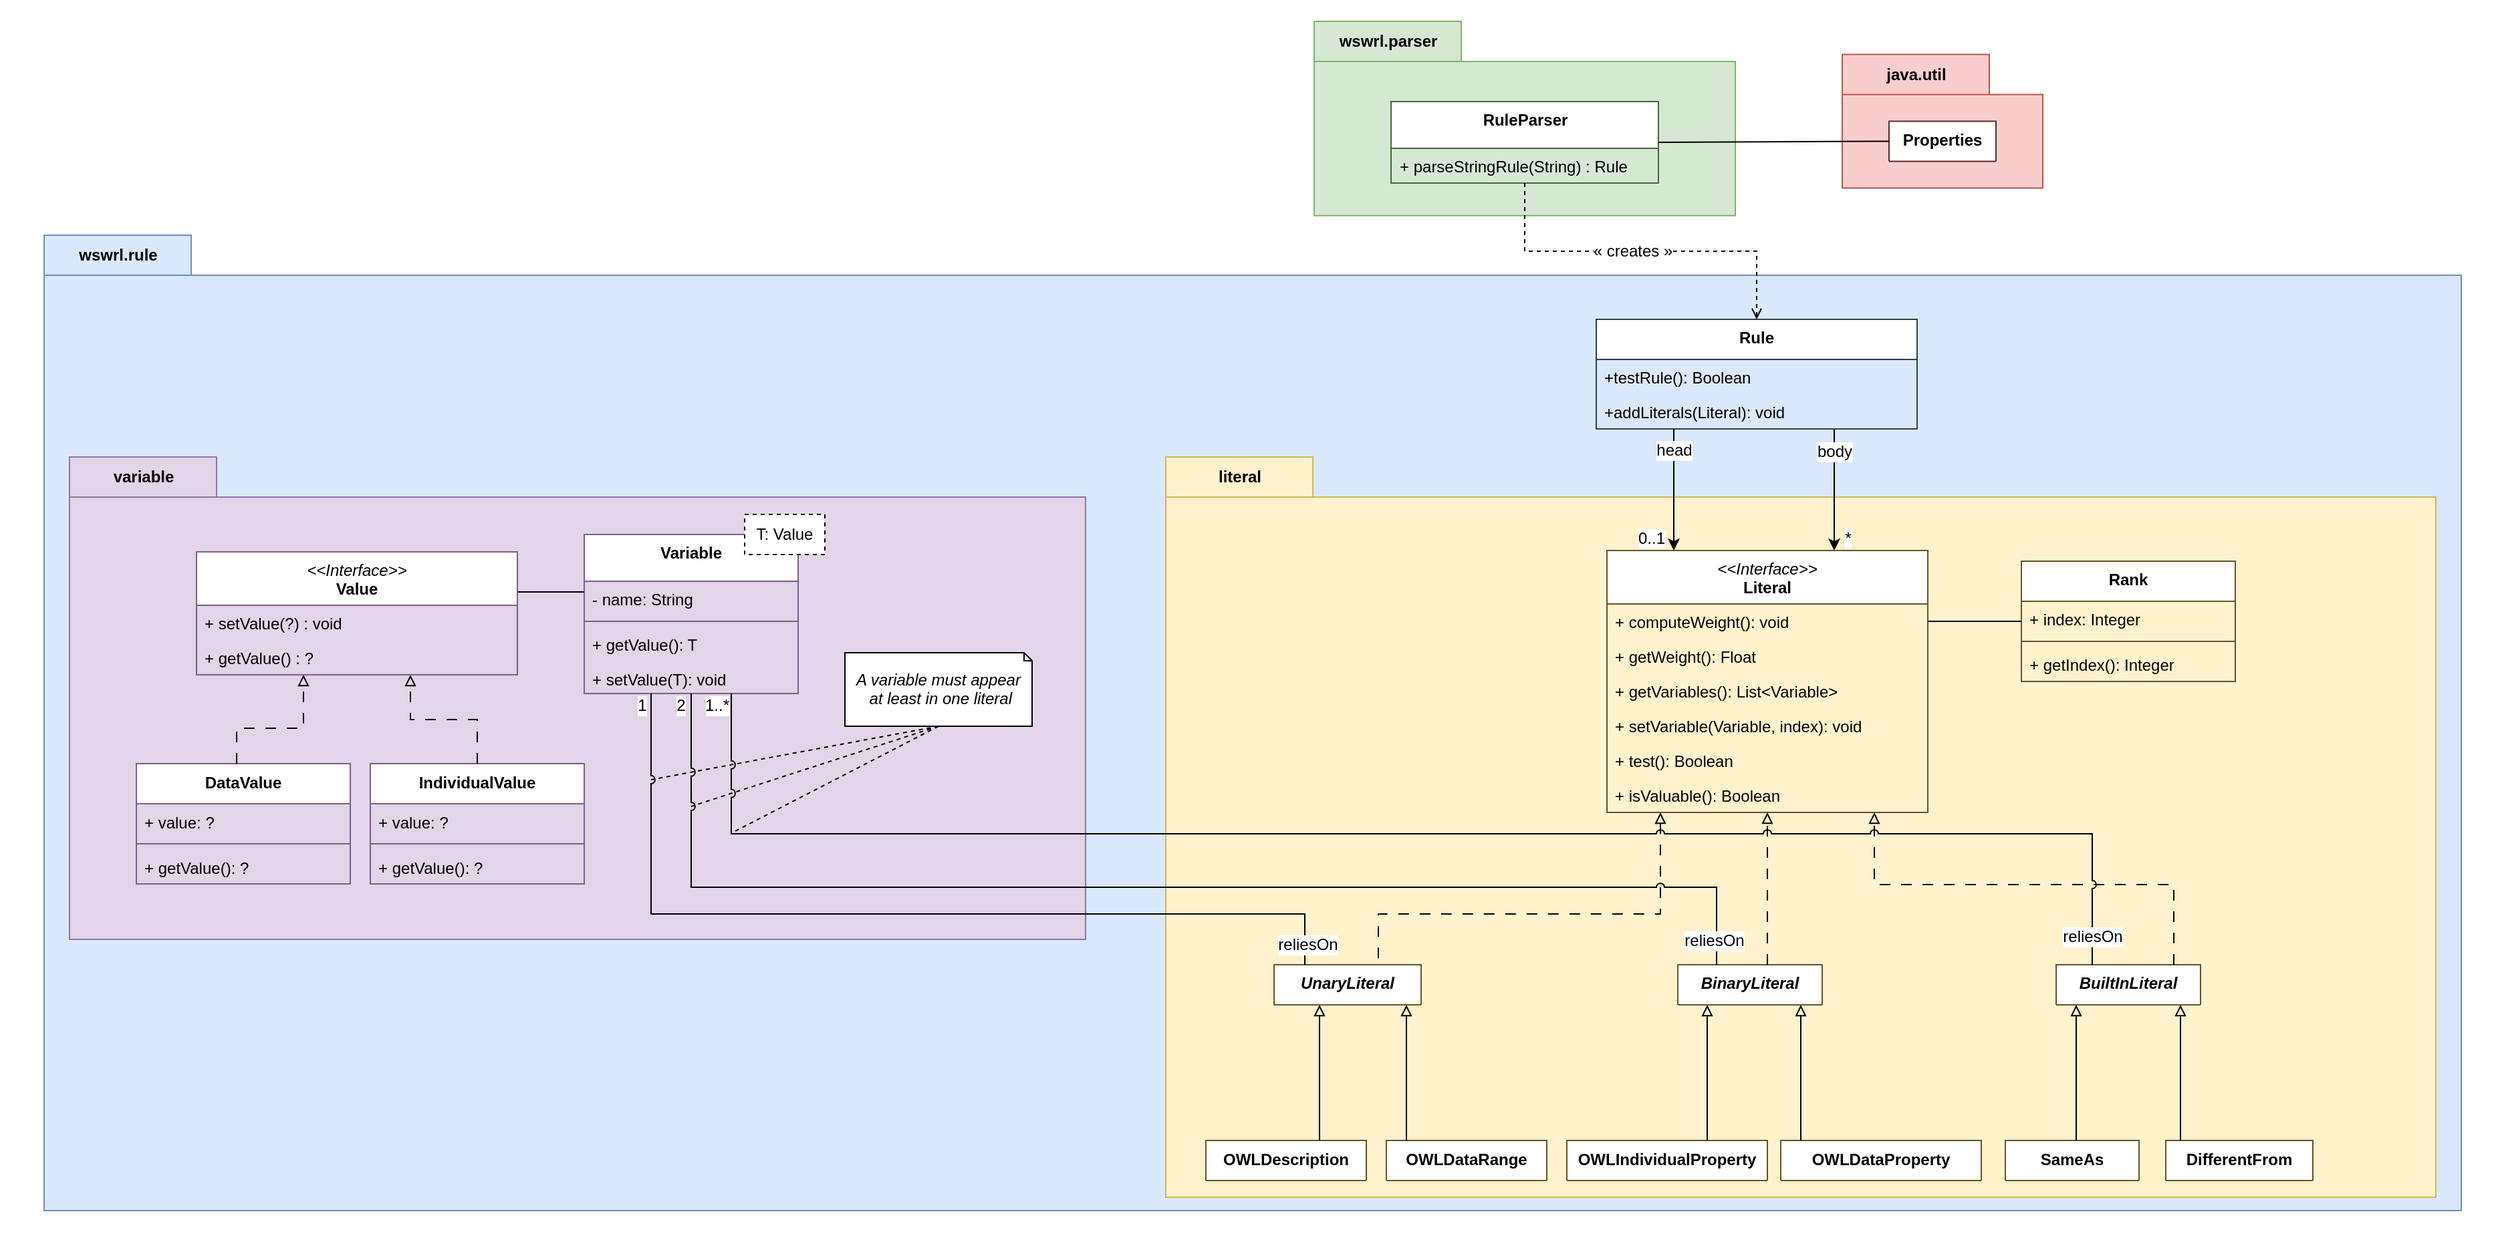 <mxfile>
    <diagram id="C5RBs43oDa-KdzZeNtuy" name="Page-1">
        <mxGraphModel dx="2758" dy="2968" grid="0" gridSize="10" guides="1" tooltips="1" connect="1" arrows="1" fold="1" page="0" pageScale="1" pageWidth="1169" pageHeight="827" background="#ffffff" math="0" shadow="0">
            <root>
                <mxCell id="WIyWlLk6GJQsqaUBKTNV-0"/>
                <mxCell id="96" value="Untitled Layer" parent="WIyWlLk6GJQsqaUBKTNV-0"/>
                <mxCell id="98" value="" style="rounded=1;whiteSpace=wrap;html=1;" vertex="1" parent="96">
                    <mxGeometry x="1269" y="-236" width="120" height="60" as="geometry"/>
                </mxCell>
                <mxCell id="99" value="" style="rounded=0;whiteSpace=wrap;html=1;strokeColor=none;" vertex="1" parent="96">
                    <mxGeometry x="231" y="-811" width="1869" height="927" as="geometry"/>
                </mxCell>
                <mxCell id="WIyWlLk6GJQsqaUBKTNV-1" parent="WIyWlLk6GJQsqaUBKTNV-0"/>
                <mxCell id="75" value="wswrl.rule" style="shape=folder;fontStyle=1;tabWidth=110;tabHeight=30;tabPosition=left;html=1;boundedLbl=1;labelInHeader=1;container=1;collapsible=0;recursiveResize=0;strokeColor=#6C8EBF;fontSize=12;fillColor=#dae8fc;" parent="WIyWlLk6GJQsqaUBKTNV-1" vertex="1">
                    <mxGeometry x="264" y="-635" width="1808" height="730" as="geometry"/>
                </mxCell>
                <mxCell id="78" value="literal" style="shape=folder;fontStyle=1;tabWidth=110;tabHeight=30;tabPosition=left;html=1;boundedLbl=1;labelInHeader=1;container=1;collapsible=0;recursiveResize=0;strokeColor=#D6B656;fontSize=12;fillColor=#fff2cc;" parent="75" vertex="1">
                    <mxGeometry x="839" y="166" width="950" height="554" as="geometry"/>
                </mxCell>
                <mxCell id="wH90IItwLwQUyDMC7U7Q-159" value="Rank" style="swimlane;fontStyle=1;align=center;verticalAlign=top;childLayout=stackLayout;horizontal=1;startSize=30;horizontalStack=0;resizeParent=1;resizeParentMax=0;resizeLast=0;collapsible=1;marginBottom=0;whiteSpace=wrap;html=1;strokeColor=#635528;" parent="78" vertex="1">
                    <mxGeometry x="640" y="78" width="160" height="90" as="geometry">
                        <mxRectangle x="200" y="250" width="80" height="30" as="alternateBounds"/>
                    </mxGeometry>
                </mxCell>
                <mxCell id="wH90IItwLwQUyDMC7U7Q-160" value="+ index: Integer" style="text;strokeColor=none;fillColor=none;align=left;verticalAlign=top;spacingLeft=4;spacingRight=4;overflow=hidden;rotatable=0;points=[[0,0.5],[1,0.5]];portConstraint=eastwest;whiteSpace=wrap;html=1;" parent="wH90IItwLwQUyDMC7U7Q-159" vertex="1">
                    <mxGeometry y="30" width="160" height="26" as="geometry"/>
                </mxCell>
                <mxCell id="wH90IItwLwQUyDMC7U7Q-161" value="" style="line;strokeWidth=1;fillColor=none;align=left;verticalAlign=middle;spacingTop=-1;spacingLeft=3;spacingRight=3;rotatable=0;labelPosition=right;points=[];portConstraint=eastwest;strokeColor=inherit;" parent="wH90IItwLwQUyDMC7U7Q-159" vertex="1">
                    <mxGeometry y="56" width="160" height="8" as="geometry"/>
                </mxCell>
                <mxCell id="wH90IItwLwQUyDMC7U7Q-162" value="+ getIndex(): Integer" style="text;strokeColor=none;fillColor=none;align=left;verticalAlign=top;spacingLeft=4;spacingRight=4;overflow=hidden;rotatable=0;points=[[0,0.5],[1,0.5]];portConstraint=eastwest;whiteSpace=wrap;html=1;" parent="wH90IItwLwQUyDMC7U7Q-159" vertex="1">
                    <mxGeometry y="64" width="160" height="26" as="geometry"/>
                </mxCell>
                <mxCell id="wH90IItwLwQUyDMC7U7Q-58" value="&lt;i style=&quot;font-weight: 400;&quot;&gt;&amp;lt;&amp;lt;Interface&amp;gt;&amp;gt;&lt;/i&gt;&lt;br style=&quot;font-weight: 400;&quot;&gt;Literal" style="swimlane;fontStyle=1;align=center;verticalAlign=top;childLayout=stackLayout;horizontal=1;startSize=40;horizontalStack=0;resizeParent=1;resizeParentMax=0;resizeLast=0;collapsible=1;marginBottom=0;whiteSpace=wrap;html=1;strokeColor=#635528;" parent="78" vertex="1">
                    <mxGeometry x="330" y="70" width="240" height="196" as="geometry"/>
                </mxCell>
                <mxCell id="wH90IItwLwQUyDMC7U7Q-65" value="+ computeWeight(): void" style="text;strokeColor=none;fillColor=none;align=left;verticalAlign=top;spacingLeft=4;spacingRight=4;overflow=hidden;rotatable=0;points=[[0,0.5],[1,0.5]];portConstraint=eastwest;whiteSpace=wrap;html=1;" parent="wH90IItwLwQUyDMC7U7Q-58" vertex="1">
                    <mxGeometry y="40" width="240" height="26" as="geometry"/>
                </mxCell>
                <mxCell id="wH90IItwLwQUyDMC7U7Q-142" value="+ getWeight(): Float" style="text;strokeColor=none;fillColor=none;align=left;verticalAlign=top;spacingLeft=4;spacingRight=4;overflow=hidden;rotatable=0;points=[[0,0.5],[1,0.5]];portConstraint=eastwest;whiteSpace=wrap;html=1;" parent="wH90IItwLwQUyDMC7U7Q-58" vertex="1">
                    <mxGeometry y="66" width="240" height="26" as="geometry"/>
                </mxCell>
                <mxCell id="20" value="+ getVariables(): List&amp;lt;Variable&amp;gt;" style="text;strokeColor=none;fillColor=none;align=left;verticalAlign=top;spacingLeft=4;spacingRight=4;overflow=hidden;rotatable=0;points=[[0,0.5],[1,0.5]];portConstraint=eastwest;whiteSpace=wrap;html=1;" parent="wH90IItwLwQUyDMC7U7Q-58" vertex="1">
                    <mxGeometry y="92" width="240" height="26" as="geometry"/>
                </mxCell>
                <mxCell id="wH90IItwLwQUyDMC7U7Q-165" value="+ setVariable(Variable, index): void" style="text;strokeColor=none;fillColor=none;align=left;verticalAlign=top;spacingLeft=4;spacingRight=4;overflow=hidden;rotatable=0;points=[[0,0.5],[1,0.5]];portConstraint=eastwest;whiteSpace=wrap;html=1;" parent="wH90IItwLwQUyDMC7U7Q-58" vertex="1">
                    <mxGeometry y="118" width="240" height="26" as="geometry"/>
                </mxCell>
                <mxCell id="wH90IItwLwQUyDMC7U7Q-86" value="+ test(): Boolean" style="text;strokeColor=none;fillColor=none;align=left;verticalAlign=top;spacingLeft=4;spacingRight=4;overflow=hidden;rotatable=0;points=[[0,0.5],[1,0.5]];portConstraint=eastwest;whiteSpace=wrap;html=1;" parent="wH90IItwLwQUyDMC7U7Q-58" vertex="1">
                    <mxGeometry y="144" width="240" height="26" as="geometry"/>
                </mxCell>
                <mxCell id="wH90IItwLwQUyDMC7U7Q-87" value="+ isValuable(): Boolean" style="text;strokeColor=none;fillColor=none;align=left;verticalAlign=top;spacingLeft=4;spacingRight=4;overflow=hidden;rotatable=0;points=[[0,0.5],[1,0.5]];portConstraint=eastwest;whiteSpace=wrap;html=1;" parent="wH90IItwLwQUyDMC7U7Q-58" vertex="1">
                    <mxGeometry y="170" width="240" height="26" as="geometry"/>
                </mxCell>
                <mxCell id="wH90IItwLwQUyDMC7U7Q-163" style="edgeStyle=orthogonalEdgeStyle;rounded=0;orthogonalLoop=1;jettySize=auto;html=1;exitX=1;exitY=0.5;exitDx=0;exitDy=0;endArrow=none;endFill=0;" parent="78" source="wH90IItwLwQUyDMC7U7Q-65" target="wH90IItwLwQUyDMC7U7Q-159" edge="1">
                    <mxGeometry relative="1" as="geometry"/>
                </mxCell>
                <mxCell id="wH90IItwLwQUyDMC7U7Q-72" value="&lt;i&gt;BuiltInLiteral&lt;/i&gt;" style="swimlane;fontStyle=1;align=center;verticalAlign=top;childLayout=stackLayout;horizontal=1;startSize=30;horizontalStack=0;resizeParent=1;resizeParentMax=0;resizeLast=0;collapsible=1;marginBottom=0;whiteSpace=wrap;html=1;strokeColor=#635528;" parent="78" vertex="1" collapsed="1">
                    <mxGeometry x="666" y="380" width="108" height="30" as="geometry">
                        <mxRectangle x="650" y="392" width="240" height="56" as="alternateBounds"/>
                    </mxGeometry>
                </mxCell>
                <mxCell id="19" style="edgeStyle=orthogonalEdgeStyle;rounded=0;html=1;startArrow=none;startFill=0;endArrow=block;endFill=0;elbow=vertical;dashed=1;dashPattern=8 8;" parent="78" source="wH90IItwLwQUyDMC7U7Q-72" target="wH90IItwLwQUyDMC7U7Q-58" edge="1">
                    <mxGeometry relative="1" as="geometry">
                        <mxPoint x="540" y="558" as="targetPoint"/>
                        <Array as="points">
                            <mxPoint x="754" y="320"/>
                            <mxPoint x="530" y="320"/>
                        </Array>
                    </mxGeometry>
                </mxCell>
                <mxCell id="wH90IItwLwQUyDMC7U7Q-33" value="DifferentFrom" style="swimlane;fontStyle=1;align=center;verticalAlign=top;childLayout=stackLayout;horizontal=1;startSize=40;horizontalStack=0;resizeParent=1;resizeParentMax=0;resizeLast=0;collapsible=1;marginBottom=0;whiteSpace=wrap;html=1;strokeColor=#635528;" parent="78" vertex="1">
                    <mxGeometry x="748" y="511.5" width="110" height="30" as="geometry"/>
                </mxCell>
                <mxCell id="35" style="edgeStyle=orthogonalEdgeStyle;rounded=0;jumpStyle=arc;html=1;fontSize=12;startArrow=none;startFill=0;endArrow=block;endFill=0;elbow=vertical;" parent="78" source="wH90IItwLwQUyDMC7U7Q-33" target="wH90IItwLwQUyDMC7U7Q-72" edge="1">
                    <mxGeometry relative="1" as="geometry">
                        <Array as="points">
                            <mxPoint x="759" y="473"/>
                            <mxPoint x="759" y="473"/>
                        </Array>
                    </mxGeometry>
                </mxCell>
                <mxCell id="wH90IItwLwQUyDMC7U7Q-32" value="SameAs" style="swimlane;fontStyle=1;align=center;verticalAlign=top;childLayout=stackLayout;horizontal=1;startSize=40;horizontalStack=0;resizeParent=1;resizeParentMax=0;resizeLast=0;collapsible=1;marginBottom=0;whiteSpace=wrap;html=1;strokeColor=#635528;" parent="78" vertex="1">
                    <mxGeometry x="628" y="511.5" width="100" height="30" as="geometry"/>
                </mxCell>
                <mxCell id="13" style="edgeStyle=orthogonalEdgeStyle;rounded=0;html=1;startArrow=none;startFill=0;endArrow=block;endFill=0;elbow=vertical;" parent="78" source="wH90IItwLwQUyDMC7U7Q-32" target="wH90IItwLwQUyDMC7U7Q-72" edge="1">
                    <mxGeometry relative="1" as="geometry">
                        <Array as="points">
                            <mxPoint x="681" y="468"/>
                            <mxPoint x="681" y="468"/>
                        </Array>
                    </mxGeometry>
                </mxCell>
                <mxCell id="wH90IItwLwQUyDMC7U7Q-38" value="OWLDataProperty" style="swimlane;fontStyle=1;align=center;verticalAlign=top;childLayout=stackLayout;horizontal=1;startSize=40;horizontalStack=0;resizeParent=1;resizeParentMax=0;resizeLast=0;collapsible=1;marginBottom=0;whiteSpace=wrap;html=1;strokeColor=#635528;" parent="78" vertex="1">
                    <mxGeometry x="460" y="511.5" width="150" height="30" as="geometry"/>
                </mxCell>
                <mxCell id="wH90IItwLwQUyDMC7U7Q-70" value="&lt;i&gt;BinaryLiteral&lt;/i&gt;" style="swimlane;fontStyle=1;align=center;verticalAlign=top;childLayout=stackLayout;horizontal=1;startSize=30;horizontalStack=0;resizeParent=1;resizeParentMax=0;resizeLast=0;collapsible=1;marginBottom=0;whiteSpace=wrap;html=1;strokeColor=#635528;" parent="78" vertex="1" collapsed="1">
                    <mxGeometry x="383" y="380" width="108" height="30" as="geometry">
                        <mxRectangle x="340" y="392" width="220" height="56" as="alternateBounds"/>
                    </mxGeometry>
                </mxCell>
                <mxCell id="17" style="edgeStyle=orthogonalEdgeStyle;rounded=0;html=1;startArrow=none;startFill=0;endArrow=block;endFill=0;elbow=vertical;" parent="78" source="wH90IItwLwQUyDMC7U7Q-38" target="wH90IItwLwQUyDMC7U7Q-70" edge="1">
                    <mxGeometry relative="1" as="geometry">
                        <Array as="points">
                            <mxPoint x="475" y="456"/>
                            <mxPoint x="475" y="456"/>
                        </Array>
                    </mxGeometry>
                </mxCell>
                <mxCell id="18" style="edgeStyle=orthogonalEdgeStyle;rounded=0;html=1;startArrow=none;startFill=0;endArrow=block;endFill=0;elbow=vertical;dashed=1;dashPattern=8 8;" parent="78" source="wH90IItwLwQUyDMC7U7Q-70" target="wH90IItwLwQUyDMC7U7Q-58" edge="1">
                    <mxGeometry relative="1" as="geometry">
                        <mxPoint x="460" y="558" as="targetPoint"/>
                        <Array as="points">
                            <mxPoint x="450" y="350"/>
                            <mxPoint x="450" y="350"/>
                        </Array>
                    </mxGeometry>
                </mxCell>
                <mxCell id="wH90IItwLwQUyDMC7U7Q-36" value="OWLIndividualProperty" style="swimlane;fontStyle=1;align=center;verticalAlign=top;childLayout=stackLayout;horizontal=1;startSize=40;horizontalStack=0;resizeParent=1;resizeParentMax=0;resizeLast=0;collapsible=1;marginBottom=0;whiteSpace=wrap;html=1;strokeColor=#635528;" parent="78" vertex="1">
                    <mxGeometry x="300" y="511.5" width="150" height="30" as="geometry"/>
                </mxCell>
                <mxCell id="34" style="edgeStyle=orthogonalEdgeStyle;rounded=0;jumpStyle=arc;html=1;fontSize=12;startArrow=none;startFill=0;endArrow=block;endFill=0;elbow=vertical;" parent="78" source="wH90IItwLwQUyDMC7U7Q-36" target="wH90IItwLwQUyDMC7U7Q-70" edge="1">
                    <mxGeometry relative="1" as="geometry">
                        <Array as="points">
                            <mxPoint x="405" y="495"/>
                            <mxPoint x="405" y="495"/>
                        </Array>
                    </mxGeometry>
                </mxCell>
                <mxCell id="wH90IItwLwQUyDMC7U7Q-66" value="&lt;i&gt;UnaryLiteral&lt;/i&gt;" style="swimlane;fontStyle=1;align=center;verticalAlign=top;childLayout=stackLayout;horizontal=1;startSize=30;horizontalStack=0;resizeParent=1;resizeParentMax=0;resizeLast=0;collapsible=1;marginBottom=0;whiteSpace=wrap;html=1;strokeColor=#635528;" parent="78" vertex="1" collapsed="1">
                    <mxGeometry x="81" y="380" width="110" height="30" as="geometry">
                        <mxRectangle x="50" y="392" width="220" height="56" as="alternateBounds"/>
                    </mxGeometry>
                </mxCell>
                <mxCell id="wH90IItwLwQUyDMC7U7Q-89" style="edgeStyle=orthogonalEdgeStyle;rounded=0;orthogonalLoop=1;jettySize=auto;html=1;startArrow=block;startFill=0;endArrow=none;endFill=0;dashed=1;dashPattern=8 8;" parent="78" source="wH90IItwLwQUyDMC7U7Q-58" target="wH90IItwLwQUyDMC7U7Q-66" edge="1">
                    <mxGeometry relative="1" as="geometry">
                        <Array as="points">
                            <mxPoint x="370" y="342"/>
                            <mxPoint x="159" y="342"/>
                        </Array>
                    </mxGeometry>
                </mxCell>
                <mxCell id="wH90IItwLwQUyDMC7U7Q-27" value="OWLDataRange" style="swimlane;fontStyle=1;align=center;verticalAlign=top;childLayout=stackLayout;horizontal=1;startSize=40;horizontalStack=0;resizeParent=1;resizeParentMax=0;resizeLast=0;collapsible=1;marginBottom=0;whiteSpace=wrap;html=1;strokeColor=#635528;" parent="78" vertex="1">
                    <mxGeometry x="165" y="511.5" width="120" height="30" as="geometry"/>
                </mxCell>
                <mxCell id="wH90IItwLwQUyDMC7U7Q-74" style="edgeStyle=orthogonalEdgeStyle;rounded=0;orthogonalLoop=1;jettySize=auto;html=1;endArrow=block;endFill=0;" parent="78" source="wH90IItwLwQUyDMC7U7Q-27" target="wH90IItwLwQUyDMC7U7Q-66" edge="1">
                    <mxGeometry relative="1" as="geometry">
                        <Array as="points">
                            <mxPoint x="180" y="464"/>
                            <mxPoint x="180" y="464"/>
                        </Array>
                    </mxGeometry>
                </mxCell>
                <mxCell id="wH90IItwLwQUyDMC7U7Q-26" value="OWLDescription" style="swimlane;fontStyle=1;align=center;verticalAlign=top;childLayout=stackLayout;horizontal=1;startSize=40;horizontalStack=0;resizeParent=1;resizeParentMax=0;resizeLast=0;collapsible=1;marginBottom=0;whiteSpace=wrap;html=1;strokeColor=#635528;" parent="78" vertex="1">
                    <mxGeometry x="30" y="511.5" width="120" height="30" as="geometry"/>
                </mxCell>
                <mxCell id="wH90IItwLwQUyDMC7U7Q-73" style="edgeStyle=orthogonalEdgeStyle;rounded=0;orthogonalLoop=1;jettySize=auto;html=1;endArrow=block;endFill=0;" parent="78" source="wH90IItwLwQUyDMC7U7Q-26" target="wH90IItwLwQUyDMC7U7Q-66" edge="1">
                    <mxGeometry relative="1" as="geometry">
                        <Array as="points">
                            <mxPoint x="115" y="459"/>
                            <mxPoint x="115" y="459"/>
                        </Array>
                    </mxGeometry>
                </mxCell>
                <mxCell id="88" style="edgeStyle=orthogonalEdgeStyle;rounded=0;jumpStyle=arc;html=1;fontSize=12;startArrow=none;startFill=0;endArrow=classic;endFill=1;elbow=vertical;" parent="75" source="wH90IItwLwQUyDMC7U7Q-4" target="wH90IItwLwQUyDMC7U7Q-58" edge="1">
                    <mxGeometry relative="1" as="geometry">
                        <Array as="points">
                            <mxPoint x="1339" y="208"/>
                            <mxPoint x="1339" y="208"/>
                        </Array>
                    </mxGeometry>
                </mxCell>
                <mxCell id="93" value="body" style="edgeLabel;html=1;align=center;verticalAlign=middle;resizable=0;points=[];fontSize=12;" parent="88" vertex="1" connectable="0">
                    <mxGeometry x="-0.397" relative="1" as="geometry">
                        <mxPoint y="-11" as="offset"/>
                    </mxGeometry>
                </mxCell>
                <mxCell id="94" value="*" style="edgeLabel;html=1;align=center;verticalAlign=middle;resizable=0;points=[];fontSize=12;" parent="88" vertex="1" connectable="0">
                    <mxGeometry x="0.841" y="2" relative="1" as="geometry">
                        <mxPoint x="8" y="-2" as="offset"/>
                    </mxGeometry>
                </mxCell>
                <mxCell id="wH90IItwLwQUyDMC7U7Q-4" value="Rule" style="swimlane;fontStyle=1;align=center;verticalAlign=top;childLayout=stackLayout;horizontal=1;startSize=30;horizontalStack=0;resizeParent=1;resizeParentMax=0;resizeLast=0;collapsible=1;marginBottom=0;whiteSpace=wrap;html=1;strokeColor=#303F54;" parent="75" vertex="1">
                    <mxGeometry x="1161" y="63" width="240" height="82" as="geometry"/>
                </mxCell>
                <mxCell id="wH90IItwLwQUyDMC7U7Q-64" value="+testRule(): Boolean" style="text;strokeColor=none;fillColor=none;align=left;verticalAlign=top;spacingLeft=4;spacingRight=4;overflow=hidden;rotatable=0;points=[[0,0.5],[1,0.5]];portConstraint=eastwest;whiteSpace=wrap;html=1;" parent="wH90IItwLwQUyDMC7U7Q-4" vertex="1">
                    <mxGeometry y="30" width="240" height="26" as="geometry"/>
                </mxCell>
                <mxCell id="66" value="+addLiterals(Literal): void" style="text;strokeColor=none;fillColor=none;align=left;verticalAlign=top;spacingLeft=4;spacingRight=4;overflow=hidden;rotatable=0;points=[[0,0.5],[1,0.5]];portConstraint=eastwest;whiteSpace=wrap;html=1;" parent="wH90IItwLwQUyDMC7U7Q-4" vertex="1">
                    <mxGeometry y="56" width="240" height="26" as="geometry"/>
                </mxCell>
                <mxCell id="89" style="edgeStyle=orthogonalEdgeStyle;rounded=0;jumpStyle=arc;html=1;fontSize=12;startArrow=none;startFill=0;endArrow=classic;endFill=1;elbow=vertical;" parent="75" source="wH90IItwLwQUyDMC7U7Q-4" target="wH90IItwLwQUyDMC7U7Q-58" edge="1">
                    <mxGeometry relative="1" as="geometry">
                        <Array as="points">
                            <mxPoint x="1219" y="198"/>
                            <mxPoint x="1219" y="198"/>
                        </Array>
                    </mxGeometry>
                </mxCell>
                <mxCell id="90" value="head" style="edgeLabel;html=1;align=center;verticalAlign=middle;resizable=0;points=[];fontSize=12;" parent="89" vertex="1" connectable="0">
                    <mxGeometry x="-0.889" relative="1" as="geometry">
                        <mxPoint y="11" as="offset"/>
                    </mxGeometry>
                </mxCell>
                <mxCell id="91" value="0..1" style="edgeLabel;html=1;align=center;verticalAlign=middle;resizable=0;points=[];fontSize=12;" parent="89" vertex="1" connectable="0">
                    <mxGeometry x="0.794" y="-1" relative="1" as="geometry">
                        <mxPoint x="-16" as="offset"/>
                    </mxGeometry>
                </mxCell>
                <mxCell id="81" value="variable" style="shape=folder;fontStyle=1;tabWidth=110;tabHeight=30;tabPosition=left;html=1;boundedLbl=1;labelInHeader=1;container=1;collapsible=0;recursiveResize=0;strokeColor=#9673A6;fontSize=12;fillColor=#e1d5e7;" parent="75" vertex="1">
                    <mxGeometry x="19" y="166" width="760" height="361" as="geometry"/>
                </mxCell>
                <mxCell id="wH90IItwLwQUyDMC7U7Q-149" value="IndividualValue" style="swimlane;fontStyle=1;align=center;verticalAlign=top;childLayout=stackLayout;horizontal=1;startSize=30;horizontalStack=0;resizeParent=1;resizeParentMax=0;resizeLast=0;collapsible=1;marginBottom=0;whiteSpace=wrap;html=1;fillColor=default;strokeColor=#7C5F8A;" parent="81" vertex="1">
                    <mxGeometry x="225" y="229.5" width="160" height="90" as="geometry">
                        <mxRectangle x="200" y="250" width="80" height="30" as="alternateBounds"/>
                    </mxGeometry>
                </mxCell>
                <mxCell id="wH90IItwLwQUyDMC7U7Q-150" value="+ value: ?" style="text;strokeColor=none;fillColor=none;align=left;verticalAlign=top;spacingLeft=4;spacingRight=4;overflow=hidden;rotatable=0;points=[[0,0.5],[1,0.5]];portConstraint=eastwest;whiteSpace=wrap;html=1;" parent="wH90IItwLwQUyDMC7U7Q-149" vertex="1">
                    <mxGeometry y="30" width="160" height="26" as="geometry"/>
                </mxCell>
                <mxCell id="wH90IItwLwQUyDMC7U7Q-151" value="" style="line;strokeWidth=1;fillColor=none;align=left;verticalAlign=middle;spacingTop=-1;spacingLeft=3;spacingRight=3;rotatable=0;labelPosition=right;points=[];portConstraint=eastwest;strokeColor=inherit;" parent="wH90IItwLwQUyDMC7U7Q-149" vertex="1">
                    <mxGeometry y="56" width="160" height="8" as="geometry"/>
                </mxCell>
                <mxCell id="wH90IItwLwQUyDMC7U7Q-152" value="+ getValue(): ?" style="text;strokeColor=none;fillColor=none;align=left;verticalAlign=top;spacingLeft=4;spacingRight=4;overflow=hidden;rotatable=0;points=[[0,0.5],[1,0.5]];portConstraint=eastwest;whiteSpace=wrap;html=1;" parent="wH90IItwLwQUyDMC7U7Q-149" vertex="1">
                    <mxGeometry y="64" width="160" height="26" as="geometry"/>
                </mxCell>
                <mxCell id="wH90IItwLwQUyDMC7U7Q-154" style="edgeStyle=orthogonalEdgeStyle;rounded=0;orthogonalLoop=1;jettySize=auto;html=1;exitX=0.5;exitY=0;exitDx=0;exitDy=0;endArrow=block;endFill=0;dashed=1;dashPattern=8 8;" parent="81" source="wH90IItwLwQUyDMC7U7Q-149" target="49" edge="1">
                    <mxGeometry relative="1" as="geometry">
                        <mxPoint x="245.0" y="172.5" as="targetPoint"/>
                        <Array as="points">
                            <mxPoint x="305" y="196.5"/>
                            <mxPoint x="255" y="196.5"/>
                        </Array>
                    </mxGeometry>
                </mxCell>
                <mxCell id="wH90IItwLwQUyDMC7U7Q-145" value="DataValue" style="swimlane;fontStyle=1;align=center;verticalAlign=top;childLayout=stackLayout;horizontal=1;startSize=30;horizontalStack=0;resizeParent=1;resizeParentMax=0;resizeLast=0;collapsible=1;marginBottom=0;whiteSpace=wrap;html=1;strokeColor=#7C5F8A;" parent="81" vertex="1">
                    <mxGeometry x="50" y="229.5" width="160" height="90" as="geometry">
                        <mxRectangle x="200" y="250" width="80" height="30" as="alternateBounds"/>
                    </mxGeometry>
                </mxCell>
                <mxCell id="wH90IItwLwQUyDMC7U7Q-146" value="+ value: ?" style="text;strokeColor=none;fillColor=none;align=left;verticalAlign=top;spacingLeft=4;spacingRight=4;overflow=hidden;rotatable=0;points=[[0,0.5],[1,0.5]];portConstraint=eastwest;whiteSpace=wrap;html=1;" parent="wH90IItwLwQUyDMC7U7Q-145" vertex="1">
                    <mxGeometry y="30" width="160" height="26" as="geometry"/>
                </mxCell>
                <mxCell id="wH90IItwLwQUyDMC7U7Q-147" value="" style="line;strokeWidth=1;fillColor=none;align=left;verticalAlign=middle;spacingTop=-1;spacingLeft=3;spacingRight=3;rotatable=0;labelPosition=right;points=[];portConstraint=eastwest;strokeColor=inherit;" parent="wH90IItwLwQUyDMC7U7Q-145" vertex="1">
                    <mxGeometry y="56" width="160" height="8" as="geometry"/>
                </mxCell>
                <mxCell id="wH90IItwLwQUyDMC7U7Q-148" value="+ getValue(): ?" style="text;strokeColor=none;fillColor=none;align=left;verticalAlign=top;spacingLeft=4;spacingRight=4;overflow=hidden;rotatable=0;points=[[0,0.5],[1,0.5]];portConstraint=eastwest;whiteSpace=wrap;html=1;" parent="wH90IItwLwQUyDMC7U7Q-145" vertex="1">
                    <mxGeometry y="64" width="160" height="26" as="geometry"/>
                </mxCell>
                <mxCell id="wH90IItwLwQUyDMC7U7Q-153" style="edgeStyle=orthogonalEdgeStyle;rounded=0;orthogonalLoop=1;jettySize=auto;html=1;endArrow=block;endFill=0;dashed=1;dashPattern=8 8;" parent="81" source="wH90IItwLwQUyDMC7U7Q-145" target="49" edge="1">
                    <mxGeometry relative="1" as="geometry">
                        <mxPoint x="145.0" y="172.5" as="targetPoint"/>
                        <Array as="points">
                            <mxPoint x="125" y="203"/>
                            <mxPoint x="175" y="203"/>
                        </Array>
                    </mxGeometry>
                </mxCell>
                <mxCell id="wH90IItwLwQUyDMC7U7Q-138" value="" style="group;strokeColor=none;" parent="81" vertex="1" connectable="0">
                    <mxGeometry x="385" y="43" width="180" height="131" as="geometry"/>
                </mxCell>
                <mxCell id="wH90IItwLwQUyDMC7U7Q-77" value="&lt;span style=&quot;font-style: normal;&quot;&gt;Variable&lt;/span&gt;" style="swimlane;fontStyle=3;align=center;verticalAlign=top;childLayout=stackLayout;horizontal=1;startSize=35;horizontalStack=0;resizeParent=1;resizeParentMax=0;resizeLast=0;collapsible=1;marginBottom=0;whiteSpace=wrap;html=1;strokeColor=#7C5F8A;" parent="wH90IItwLwQUyDMC7U7Q-138" vertex="1">
                    <mxGeometry y="15" width="160" height="119" as="geometry">
                        <mxRectangle x="200" y="190" width="80" height="30" as="alternateBounds"/>
                    </mxGeometry>
                </mxCell>
                <mxCell id="wH90IItwLwQUyDMC7U7Q-112" value="- name: String" style="text;strokeColor=none;fillColor=none;align=left;verticalAlign=top;spacingLeft=4;spacingRight=4;overflow=hidden;rotatable=0;points=[[0,0.5],[1,0.5]];portConstraint=eastwest;whiteSpace=wrap;html=1;" parent="wH90IItwLwQUyDMC7U7Q-77" vertex="1">
                    <mxGeometry y="35" width="160" height="26" as="geometry"/>
                </mxCell>
                <mxCell id="wH90IItwLwQUyDMC7U7Q-113" value="" style="line;strokeWidth=1;align=left;verticalAlign=middle;spacingTop=-1;spacingLeft=3;spacingRight=3;rotatable=0;labelPosition=right;points=[];portConstraint=eastwest;fillStyle=auto;strokeColor=#7C5F8A;" parent="wH90IItwLwQUyDMC7U7Q-77" vertex="1">
                    <mxGeometry y="61" width="160" height="8" as="geometry"/>
                </mxCell>
                <mxCell id="wH90IItwLwQUyDMC7U7Q-114" value="+ getValue(): T" style="text;strokeColor=none;fillColor=none;align=left;verticalAlign=top;spacingLeft=4;spacingRight=4;overflow=hidden;rotatable=0;points=[[0,0.5],[1,0.5]];portConstraint=eastwest;whiteSpace=wrap;html=1;" parent="wH90IItwLwQUyDMC7U7Q-77" vertex="1">
                    <mxGeometry y="69" width="160" height="26" as="geometry"/>
                </mxCell>
                <mxCell id="wH90IItwLwQUyDMC7U7Q-139" value="+ setValue(T): void" style="text;strokeColor=none;fillColor=none;align=left;verticalAlign=top;spacingLeft=4;spacingRight=4;overflow=hidden;rotatable=0;points=[[0,0.5],[1,0.5]];portConstraint=eastwest;whiteSpace=wrap;html=1;" parent="wH90IItwLwQUyDMC7U7Q-77" vertex="1">
                    <mxGeometry y="95" width="160" height="24" as="geometry"/>
                </mxCell>
                <mxCell id="wH90IItwLwQUyDMC7U7Q-136" value="T: Value" style="rounded=0;whiteSpace=wrap;html=1;dashed=1;" parent="wH90IItwLwQUyDMC7U7Q-138" vertex="1">
                    <mxGeometry x="120" width="60" height="30" as="geometry"/>
                </mxCell>
                <mxCell id="wH90IItwLwQUyDMC7U7Q-110" value="&lt;font style=&quot;font-size: 12px;&quot;&gt;&lt;i&gt;A variable must appear&lt;br&gt;&amp;nbsp;at least in one literal&lt;/i&gt;&lt;/font&gt;" style="shape=note2;boundedLbl=1;whiteSpace=wrap;html=1;size=6;verticalAlign=top;align=center;" parent="81" vertex="1">
                    <mxGeometry x="580" y="146.5" width="140" height="55" as="geometry"/>
                </mxCell>
                <mxCell id="95" style="edgeStyle=orthogonalEdgeStyle;rounded=0;jumpStyle=arc;html=1;fontSize=12;fontColor=#000000;startArrow=none;startFill=0;endArrow=none;endFill=0;elbow=vertical;" parent="81" source="49" target="wH90IItwLwQUyDMC7U7Q-77" edge="1">
                    <mxGeometry relative="1" as="geometry">
                        <Array as="points">
                            <mxPoint x="360" y="101"/>
                            <mxPoint x="360" y="101"/>
                        </Array>
                    </mxGeometry>
                </mxCell>
                <mxCell id="49" value="&lt;i style=&quot;font-weight: 400;&quot;&gt;&amp;lt;&amp;lt;Interface&amp;gt;&amp;gt;&lt;/i&gt;&lt;br style=&quot;font-weight: 400;&quot;&gt;Value" style="swimlane;fontStyle=1;align=center;verticalAlign=top;childLayout=stackLayout;horizontal=1;startSize=40;horizontalStack=0;resizeParent=1;resizeParentMax=0;resizeLast=0;collapsible=1;marginBottom=0;whiteSpace=wrap;html=1;fillColor=#FFFFFF;strokeColor=#7C5F8A;" parent="81" vertex="1">
                    <mxGeometry x="95" y="71" width="240" height="92" as="geometry">
                        <mxRectangle x="95" y="71" width="120" height="40" as="alternateBounds"/>
                    </mxGeometry>
                </mxCell>
                <mxCell id="50" value="+ setValue(?) : void" style="text;strokeColor=none;fillColor=none;align=left;verticalAlign=top;spacingLeft=4;spacingRight=4;overflow=hidden;rotatable=0;points=[[0,0.5],[1,0.5]];portConstraint=eastwest;whiteSpace=wrap;html=1;fontColor=#000000;" parent="49" vertex="1">
                    <mxGeometry y="40" width="240" height="26" as="geometry"/>
                </mxCell>
                <mxCell id="56" value="+ getValue() : ?" style="text;align=left;verticalAlign=top;spacingLeft=4;spacingRight=4;overflow=hidden;rotatable=0;points=[[0,0.5],[1,0.5]];portConstraint=eastwest;whiteSpace=wrap;html=1;fillColor=none;fontColor=#000000;" parent="49" vertex="1">
                    <mxGeometry y="66" width="240" height="26" as="geometry"/>
                </mxCell>
                <mxCell id="45" style="rounded=0;jumpStyle=arc;html=1;exitX=0.5;exitY=1;exitDx=0;exitDy=0;exitPerimeter=0;fontSize=12;startArrow=none;startFill=0;endArrow=none;endFill=0;elbow=vertical;dashed=1;" parent="75" source="wH90IItwLwQUyDMC7U7Q-110" edge="1">
                    <mxGeometry relative="1" as="geometry">
                        <mxPoint x="454.0" y="407.5" as="targetPoint"/>
                    </mxGeometry>
                </mxCell>
                <mxCell id="46" style="rounded=0;jumpStyle=arc;html=1;exitX=0.5;exitY=1;exitDx=0;exitDy=0;exitPerimeter=0;fontSize=12;startArrow=none;startFill=0;endArrow=none;endFill=0;elbow=vertical;dashed=1;" parent="75" source="wH90IItwLwQUyDMC7U7Q-110" edge="1">
                    <mxGeometry relative="1" as="geometry">
                        <mxPoint x="484" y="427.5" as="targetPoint"/>
                    </mxGeometry>
                </mxCell>
                <mxCell id="47" style="rounded=0;jumpStyle=arc;html=1;exitX=0.5;exitY=1;exitDx=0;exitDy=0;exitPerimeter=0;fontSize=12;startArrow=none;startFill=0;endArrow=none;endFill=0;elbow=vertical;dashed=1;" parent="75" source="wH90IItwLwQUyDMC7U7Q-110" edge="1">
                    <mxGeometry relative="1" as="geometry">
                        <mxPoint x="514" y="447.5" as="targetPoint"/>
                    </mxGeometry>
                </mxCell>
                <mxCell id="36" style="edgeStyle=orthogonalEdgeStyle;rounded=0;jumpStyle=arc;html=1;fontSize=12;startArrow=none;startFill=0;endArrow=none;endFill=0;elbow=vertical;" parent="75" source="wH90IItwLwQUyDMC7U7Q-66" target="wH90IItwLwQUyDMC7U7Q-77" edge="1">
                    <mxGeometry relative="1" as="geometry">
                        <Array as="points">
                            <mxPoint x="943" y="508"/>
                            <mxPoint x="454" y="508"/>
                        </Array>
                    </mxGeometry>
                </mxCell>
                <mxCell id="41" value="reliesOn" style="edgeLabel;html=1;align=center;verticalAlign=middle;resizable=0;points=[];fontSize=12;" parent="36" vertex="1" connectable="0">
                    <mxGeometry x="-0.372" relative="1" as="geometry">
                        <mxPoint x="181" y="23" as="offset"/>
                    </mxGeometry>
                </mxCell>
                <mxCell id="42" value="1" style="edgeLabel;html=1;align=center;verticalAlign=middle;resizable=0;points=[];fontSize=12;" parent="36" vertex="1" connectable="0">
                    <mxGeometry x="0.969" relative="1" as="geometry">
                        <mxPoint x="-7" y="-2" as="offset"/>
                    </mxGeometry>
                </mxCell>
                <mxCell id="38" style="edgeStyle=orthogonalEdgeStyle;rounded=0;jumpStyle=arc;html=1;fontSize=12;startArrow=none;startFill=0;endArrow=none;endFill=0;elbow=vertical;" parent="75" source="wH90IItwLwQUyDMC7U7Q-72" target="wH90IItwLwQUyDMC7U7Q-77" edge="1">
                    <mxGeometry relative="1" as="geometry">
                        <mxPoint x="1549" y="530" as="sourcePoint"/>
                        <Array as="points">
                            <mxPoint x="1532" y="448"/>
                            <mxPoint x="514" y="448"/>
                        </Array>
                    </mxGeometry>
                </mxCell>
                <mxCell id="39" value="reliesOn" style="edgeLabel;html=1;align=center;verticalAlign=middle;resizable=0;points=[];fontSize=12;" parent="38" vertex="1" connectable="0">
                    <mxGeometry x="0.39" y="1" relative="1" as="geometry">
                        <mxPoint x="750" y="76" as="offset"/>
                    </mxGeometry>
                </mxCell>
                <mxCell id="44" value="1..*" style="edgeLabel;html=1;align=center;verticalAlign=middle;resizable=0;points=[];fontSize=12;" parent="38" vertex="1" connectable="0">
                    <mxGeometry x="0.973" relative="1" as="geometry">
                        <mxPoint x="-11" y="-8" as="offset"/>
                    </mxGeometry>
                </mxCell>
                <mxCell id="37" style="edgeStyle=orthogonalEdgeStyle;rounded=0;jumpStyle=arc;html=1;fontSize=12;startArrow=none;startFill=0;endArrow=none;endFill=0;elbow=vertical;" parent="75" source="wH90IItwLwQUyDMC7U7Q-70" target="wH90IItwLwQUyDMC7U7Q-77" edge="1">
                    <mxGeometry relative="1" as="geometry">
                        <Array as="points">
                            <mxPoint x="1251" y="488"/>
                            <mxPoint x="484" y="488"/>
                        </Array>
                    </mxGeometry>
                </mxCell>
                <mxCell id="40" value="reliesOn" style="edgeLabel;html=1;align=center;verticalAlign=middle;resizable=0;points=[];fontSize=12;" parent="37" vertex="1" connectable="0">
                    <mxGeometry x="-0.883" y="1" relative="1" as="geometry">
                        <mxPoint x="-1" y="38" as="offset"/>
                    </mxGeometry>
                </mxCell>
                <mxCell id="43" value="2" style="edgeLabel;html=1;align=center;verticalAlign=middle;resizable=0;points=[];fontSize=12;" parent="37" vertex="1" connectable="0">
                    <mxGeometry x="0.957" relative="1" as="geometry">
                        <mxPoint x="-8" y="-12" as="offset"/>
                    </mxGeometry>
                </mxCell>
                <mxCell id="69" value="java.util" style="shape=folder;fontStyle=1;tabWidth=110;tabHeight=30;tabPosition=left;html=1;boundedLbl=1;labelInHeader=1;container=1;collapsible=0;recursiveResize=0;strokeColor=#B85450;fontSize=12;fillColor=#f8cecc;" parent="WIyWlLk6GJQsqaUBKTNV-1" vertex="1">
                    <mxGeometry x="1609" y="-770.31" width="150" height="100" as="geometry"/>
                </mxCell>
                <mxCell id="67" value="&lt;span style=&quot;font-style: normal;&quot;&gt;Properties&lt;/span&gt;" style="swimlane;fontStyle=3;align=center;verticalAlign=top;childLayout=stackLayout;horizontal=1;startSize=35;horizontalStack=0;resizeParent=1;resizeParentMax=0;resizeLast=0;collapsible=1;marginBottom=0;whiteSpace=wrap;html=1;strokeColor=#592927;" parent="69" vertex="1" collapsed="1">
                    <mxGeometry x="35" y="50" width="80" height="30" as="geometry">
                        <mxRectangle x="510" y="-110" width="200" height="61" as="alternateBounds"/>
                    </mxGeometry>
                </mxCell>
                <mxCell id="72" value="wswrl.parser" style="shape=folder;fontStyle=1;tabWidth=110;tabHeight=30;tabPosition=left;html=1;boundedLbl=1;labelInHeader=1;container=1;collapsible=0;recursiveResize=0;strokeColor=#82B366;fontSize=12;fillColor=#d5e8d4;" parent="WIyWlLk6GJQsqaUBKTNV-1" vertex="1">
                    <mxGeometry x="1214" y="-795" width="315" height="145.38" as="geometry"/>
                </mxCell>
                <mxCell id="58" value="&lt;span style=&quot;font-style: normal;&quot;&gt;RuleParser&lt;/span&gt;" style="swimlane;fontStyle=3;align=center;verticalAlign=top;childLayout=stackLayout;horizontal=1;startSize=35;horizontalStack=0;resizeParent=1;resizeParentMax=0;resizeLast=0;collapsible=1;marginBottom=0;whiteSpace=wrap;html=1;strokeColor=#4A663A;" parent="72" vertex="1">
                    <mxGeometry x="57.5" y="60" width="200" height="61" as="geometry">
                        <mxRectangle x="200" y="190" width="80" height="30" as="alternateBounds"/>
                    </mxGeometry>
                </mxCell>
                <mxCell id="61" value="+ parseStringRule(String) : Rule" style="text;align=left;verticalAlign=top;spacingLeft=4;spacingRight=4;overflow=hidden;rotatable=0;points=[[0,0.5],[1,0.5]];portConstraint=eastwest;whiteSpace=wrap;html=1;fillColor=none;strokeColor=none;" parent="58" vertex="1">
                    <mxGeometry y="35" width="200" height="26" as="geometry"/>
                </mxCell>
                <mxCell id="71" style="edgeStyle=orthogonalEdgeStyle;rounded=0;jumpStyle=arc;html=1;exitX=1;exitY=0.5;exitDx=0;exitDy=0;entryX=0;entryY=0.5;entryDx=0;entryDy=0;fontSize=12;startArrow=none;startFill=0;endArrow=none;endFill=0;elbow=vertical;" parent="WIyWlLk6GJQsqaUBKTNV-1" source="58" target="67" edge="1">
                    <mxGeometry relative="1" as="geometry"/>
                </mxCell>
                <mxCell id="86" value="" style="html=1;verticalAlign=bottom;labelBackgroundColor=none;endArrow=open;endFill=0;dashed=1;rounded=0;fontSize=12;elbow=vertical;jumpStyle=arc;edgeStyle=orthogonalEdgeStyle;" parent="WIyWlLk6GJQsqaUBKTNV-1" source="58" target="wH90IItwLwQUyDMC7U7Q-4" edge="1">
                    <mxGeometry width="160" relative="1" as="geometry">
                        <mxPoint x="1366" y="-746" as="sourcePoint"/>
                        <mxPoint x="1526" y="-746" as="targetPoint"/>
                    </mxGeometry>
                </mxCell>
                <mxCell id="87" value="« creates »" style="edgeLabel;html=1;align=center;verticalAlign=middle;resizable=0;points=[];fontSize=12;" parent="86" vertex="1" connectable="0">
                    <mxGeometry x="-0.212" relative="1" as="geometry">
                        <mxPoint x="23" as="offset"/>
                    </mxGeometry>
                </mxCell>
            </root>
        </mxGraphModel>
    </diagram>
</mxfile>